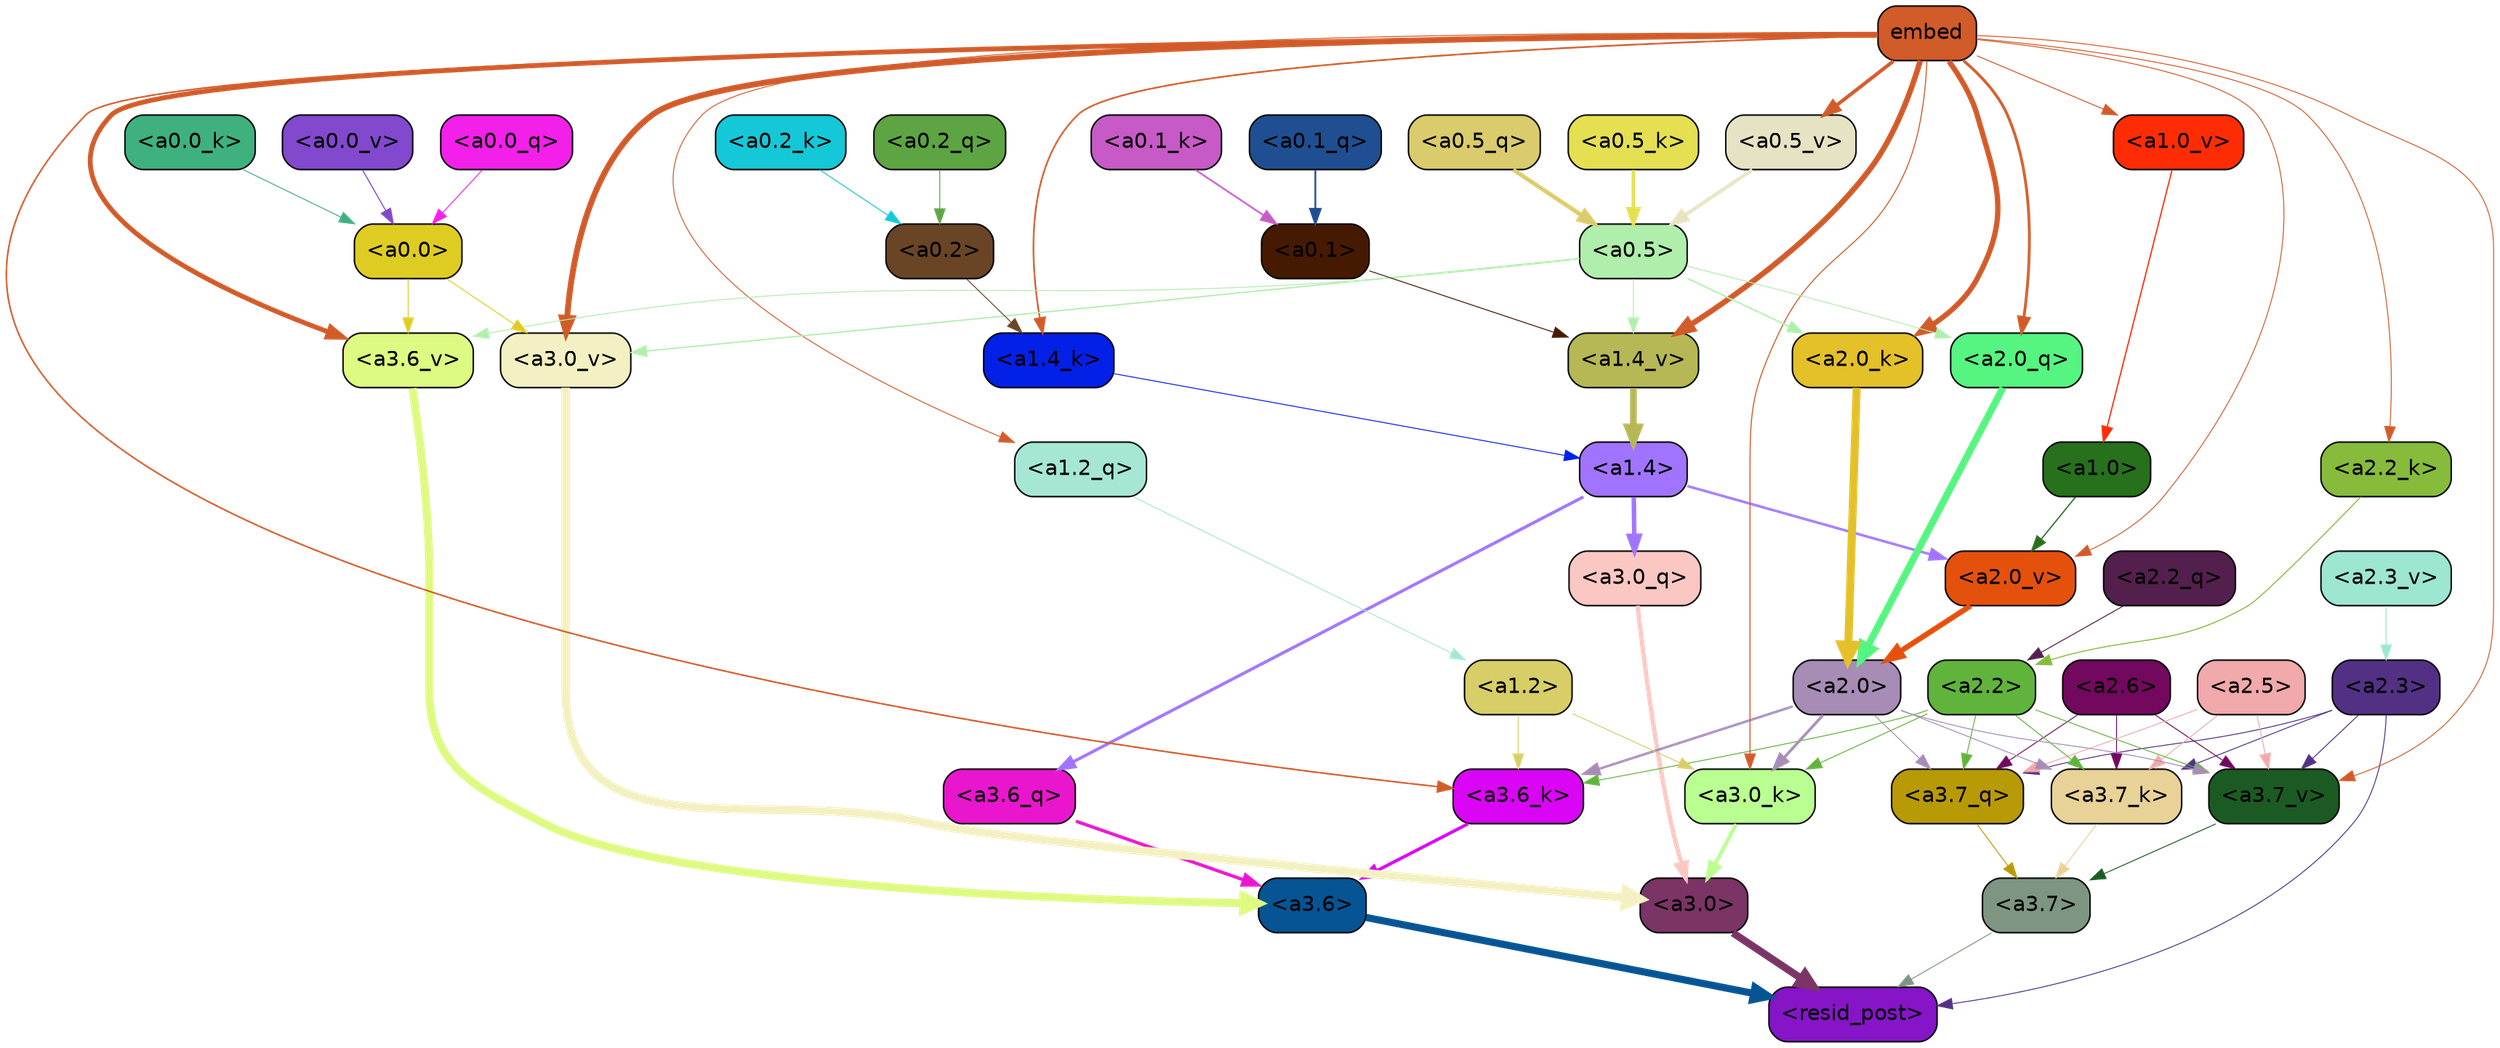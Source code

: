 strict digraph "" {
	graph [bgcolor=transparent,
		layout=dot,
		overlap=false,
		splines=true
	];
	"<a3.7>"	[color=black,
		fillcolor="#7e9582",
		fontname=Helvetica,
		shape=box,
		style="filled, rounded"];
	"<resid_post>"	[color=black,
		fillcolor="#8515c7",
		fontname=Helvetica,
		shape=box,
		style="filled, rounded"];
	"<a3.7>" -> "<resid_post>"	[color="#7e9582",
		penwidth=0.6];
	"<a3.6>"	[color=black,
		fillcolor="#065493",
		fontname=Helvetica,
		shape=box,
		style="filled, rounded"];
	"<a3.6>" -> "<resid_post>"	[color="#065493",
		penwidth=4.751592040061951];
	"<a3.0>"	[color=black,
		fillcolor="#7a3465",
		fontname=Helvetica,
		shape=box,
		style="filled, rounded"];
	"<a3.0>" -> "<resid_post>"	[color="#7a3465",
		penwidth=4.904066681861877];
	"<a2.3>"	[color=black,
		fillcolor="#523185",
		fontname=Helvetica,
		shape=box,
		style="filled, rounded"];
	"<a2.3>" -> "<resid_post>"	[color="#523185",
		penwidth=0.6];
	"<a3.7_q>"	[color=black,
		fillcolor="#b89a06",
		fontname=Helvetica,
		shape=box,
		style="filled, rounded"];
	"<a2.3>" -> "<a3.7_q>"	[color="#523185",
		penwidth=0.6];
	"<a3.7_k>"	[color=black,
		fillcolor="#e9d297",
		fontname=Helvetica,
		shape=box,
		style="filled, rounded"];
	"<a2.3>" -> "<a3.7_k>"	[color="#523185",
		penwidth=0.6];
	"<a3.7_v>"	[color=black,
		fillcolor="#1b5b23",
		fontname=Helvetica,
		shape=box,
		style="filled, rounded"];
	"<a2.3>" -> "<a3.7_v>"	[color="#523185",
		penwidth=0.6];
	"<a3.7_q>" -> "<a3.7>"	[color="#b89a06",
		penwidth=0.6];
	"<a3.6_q>"	[color=black,
		fillcolor="#e916ce",
		fontname=Helvetica,
		shape=box,
		style="filled, rounded"];
	"<a3.6_q>" -> "<a3.6>"	[color="#e916ce",
		penwidth=2.160832464694977];
	"<a3.0_q>"	[color=black,
		fillcolor="#fbc7c3",
		fontname=Helvetica,
		shape=box,
		style="filled, rounded"];
	"<a3.0_q>" -> "<a3.0>"	[color="#fbc7c3",
		penwidth=2.870753765106201];
	"<a3.7_k>" -> "<a3.7>"	[color="#e9d297",
		penwidth=0.6];
	"<a3.6_k>"	[color=black,
		fillcolor="#d905f4",
		fontname=Helvetica,
		shape=box,
		style="filled, rounded"];
	"<a3.6_k>" -> "<a3.6>"	[color="#d905f4",
		penwidth=2.13908451795578];
	"<a3.0_k>"	[color=black,
		fillcolor="#b9ff91",
		fontname=Helvetica,
		shape=box,
		style="filled, rounded"];
	"<a3.0_k>" -> "<a3.0>"	[color="#b9ff91",
		penwidth=2.520303964614868];
	"<a3.7_v>" -> "<a3.7>"	[color="#1b5b23",
		penwidth=0.6];
	"<a3.6_v>"	[color=black,
		fillcolor="#ddfa82",
		fontname=Helvetica,
		shape=box,
		style="filled, rounded"];
	"<a3.6_v>" -> "<a3.6>"	[color="#ddfa82",
		penwidth=5.297133803367615];
	"<a3.0_v>"	[color=black,
		fillcolor="#f3f1c3",
		fontname=Helvetica,
		shape=box,
		style="filled, rounded"];
	"<a3.0_v>" -> "<a3.0>"	[color="#f3f1c3",
		penwidth=5.680712580680847];
	"<a2.6>"	[color=black,
		fillcolor="#73085f",
		fontname=Helvetica,
		shape=box,
		style="filled, rounded"];
	"<a2.6>" -> "<a3.7_q>"	[color="#73085f",
		penwidth=0.6];
	"<a2.6>" -> "<a3.7_k>"	[color="#73085f",
		penwidth=0.6];
	"<a2.6>" -> "<a3.7_v>"	[color="#73085f",
		penwidth=0.6];
	"<a2.5>"	[color=black,
		fillcolor="#f1a9ab",
		fontname=Helvetica,
		shape=box,
		style="filled, rounded"];
	"<a2.5>" -> "<a3.7_q>"	[color="#f1a9ab",
		penwidth=0.6];
	"<a2.5>" -> "<a3.7_k>"	[color="#f1a9ab",
		penwidth=0.6];
	"<a2.5>" -> "<a3.7_v>"	[color="#f1a9ab",
		penwidth=0.6];
	"<a2.2>"	[color=black,
		fillcolor="#61b43b",
		fontname=Helvetica,
		shape=box,
		style="filled, rounded"];
	"<a2.2>" -> "<a3.7_q>"	[color="#61b43b",
		penwidth=0.6];
	"<a2.2>" -> "<a3.7_k>"	[color="#61b43b",
		penwidth=0.6];
	"<a2.2>" -> "<a3.6_k>"	[color="#61b43b",
		penwidth=0.6];
	"<a2.2>" -> "<a3.0_k>"	[color="#61b43b",
		penwidth=0.6];
	"<a2.2>" -> "<a3.7_v>"	[color="#61b43b",
		penwidth=0.6];
	"<a2.0>"	[color=black,
		fillcolor="#a78cb6",
		fontname=Helvetica,
		shape=box,
		style="filled, rounded"];
	"<a2.0>" -> "<a3.7_q>"	[color="#a78cb6",
		penwidth=0.6];
	"<a2.0>" -> "<a3.7_k>"	[color="#a78cb6",
		penwidth=0.6];
	"<a2.0>" -> "<a3.6_k>"	[color="#a78cb6",
		penwidth=1.5897698998451233];
	"<a2.0>" -> "<a3.0_k>"	[color="#a78cb6",
		penwidth=1.8405593037605286];
	"<a2.0>" -> "<a3.7_v>"	[color="#a78cb6",
		penwidth=0.6];
	"<a1.4>"	[color=black,
		fillcolor="#a074fe",
		fontname=Helvetica,
		shape=box,
		style="filled, rounded"];
	"<a1.4>" -> "<a3.6_q>"	[color="#a074fe",
		penwidth=2.038943290710449];
	"<a1.4>" -> "<a3.0_q>"	[color="#a074fe",
		penwidth=2.9756359085440636];
	"<a2.0_v>"	[color=black,
		fillcolor="#e4510c",
		fontname=Helvetica,
		shape=box,
		style="filled, rounded"];
	"<a1.4>" -> "<a2.0_v>"	[color="#a074fe",
		penwidth=1.6503054380882531];
	"<a1.2>"	[color=black,
		fillcolor="#d8ce67",
		fontname=Helvetica,
		shape=box,
		style="filled, rounded"];
	"<a1.2>" -> "<a3.6_k>"	[color="#d8ce67",
		penwidth=0.6];
	"<a1.2>" -> "<a3.0_k>"	[color="#d8ce67",
		penwidth=0.6];
	embed	[color=black,
		fillcolor="#d15b29",
		fontname=Helvetica,
		shape=box,
		style="filled, rounded"];
	embed -> "<a3.6_k>"	[color="#d15b29",
		penwidth=1.046662151813507];
	embed -> "<a3.0_k>"	[color="#d15b29",
		penwidth=0.6800519227981567];
	embed -> "<a3.7_v>"	[color="#d15b29",
		penwidth=0.6];
	embed -> "<a3.6_v>"	[color="#d15b29",
		penwidth=3.1840110421180725];
	embed -> "<a3.0_v>"	[color="#d15b29",
		penwidth=3.9005755856633186];
	"<a2.0_q>"	[color=black,
		fillcolor="#56f480",
		fontname=Helvetica,
		shape=box,
		style="filled, rounded"];
	embed -> "<a2.0_q>"	[color="#d15b29",
		penwidth=1.85904461145401];
	"<a2.2_k>"	[color=black,
		fillcolor="#86bb3c",
		fontname=Helvetica,
		shape=box,
		style="filled, rounded"];
	embed -> "<a2.2_k>"	[color="#d15b29",
		penwidth=0.6];
	"<a2.0_k>"	[color=black,
		fillcolor="#e4c029",
		fontname=Helvetica,
		shape=box,
		style="filled, rounded"];
	embed -> "<a2.0_k>"	[color="#d15b29",
		penwidth=3.5012558698654175];
	embed -> "<a2.0_v>"	[color="#d15b29",
		penwidth=0.6];
	"<a1.2_q>"	[color=black,
		fillcolor="#a5e7d4",
		fontname=Helvetica,
		shape=box,
		style="filled, rounded"];
	embed -> "<a1.2_q>"	[color="#d15b29",
		penwidth=0.6];
	"<a1.4_k>"	[color=black,
		fillcolor="#0320e7",
		fontname=Helvetica,
		shape=box,
		style="filled, rounded"];
	embed -> "<a1.4_k>"	[color="#d15b29",
		penwidth=1.109577551484108];
	"<a1.4_v>"	[color=black,
		fillcolor="#b6b855",
		fontname=Helvetica,
		shape=box,
		style="filled, rounded"];
	embed -> "<a1.4_v>"	[color="#d15b29",
		penwidth=3.6756038665771484];
	"<a1.0_v>"	[color=black,
		fillcolor="#fe2c05",
		fontname=Helvetica,
		shape=box,
		style="filled, rounded"];
	embed -> "<a1.0_v>"	[color="#d15b29",
		penwidth=0.6254805326461792];
	"<a0.5_v>"	[color=black,
		fillcolor="#e6e3c4",
		fontname=Helvetica,
		shape=box,
		style="filled, rounded"];
	embed -> "<a0.5_v>"	[color="#d15b29",
		penwidth=2.386359453201294];
	"<a0.5>"	[color=black,
		fillcolor="#b0eeac",
		fontname=Helvetica,
		shape=box,
		style="filled, rounded"];
	"<a0.5>" -> "<a3.6_v>"	[color="#b0eeac",
		penwidth=0.6];
	"<a0.5>" -> "<a3.0_v>"	[color="#b0eeac",
		penwidth=0.8493617177009583];
	"<a0.5>" -> "<a2.0_q>"	[color="#b0eeac",
		penwidth=0.6];
	"<a0.5>" -> "<a2.0_k>"	[color="#b0eeac",
		penwidth=0.9490888118743896];
	"<a0.5>" -> "<a1.4_v>"	[color="#b0eeac",
		penwidth=0.6066105961799622];
	"<a0.0>"	[color=black,
		fillcolor="#dfcc23",
		fontname=Helvetica,
		shape=box,
		style="filled, rounded"];
	"<a0.0>" -> "<a3.6_v>"	[color="#dfcc23",
		penwidth=0.6];
	"<a0.0>" -> "<a3.0_v>"	[color="#dfcc23",
		penwidth=0.6];
	"<a2.2_q>"	[color=black,
		fillcolor="#53204d",
		fontname=Helvetica,
		shape=box,
		style="filled, rounded"];
	"<a2.2_q>" -> "<a2.2>"	[color="#53204d",
		penwidth=0.6160273104906082];
	"<a2.0_q>" -> "<a2.0>"	[color="#56f480",
		penwidth=4.690633252263069];
	"<a2.2_k>" -> "<a2.2>"	[color="#86bb3c",
		penwidth=0.6862771511077881];
	"<a2.0_k>" -> "<a2.0>"	[color="#e4c029",
		penwidth=5.3401959836483];
	"<a2.3_v>"	[color=black,
		fillcolor="#9de6d2",
		fontname=Helvetica,
		shape=box,
		style="filled, rounded"];
	"<a2.3_v>" -> "<a2.3>"	[color="#9de6d2",
		penwidth=0.6];
	"<a2.0_v>" -> "<a2.0>"	[color="#e4510c",
		penwidth=3.5938978791236877];
	"<a1.0>"	[color=black,
		fillcolor="#27701c",
		fontname=Helvetica,
		shape=box,
		style="filled, rounded"];
	"<a1.0>" -> "<a2.0_v>"	[color="#27701c",
		penwidth=0.8279995210468769];
	"<a1.2_q>" -> "<a1.2>"	[color="#a5e7d4",
		penwidth=0.6];
	"<a1.4_k>" -> "<a1.4>"	[color="#0320e7",
		penwidth=0.6];
	"<a1.4_v>" -> "<a1.4>"	[color="#b6b855",
		penwidth=4.380064785480499];
	"<a1.0_v>" -> "<a1.0>"	[color="#fe2c05",
		penwidth=0.8271287679672241];
	"<a0.2>"	[color=black,
		fillcolor="#694526",
		fontname=Helvetica,
		shape=box,
		style="filled, rounded"];
	"<a0.2>" -> "<a1.4_k>"	[color="#694526",
		penwidth=0.6];
	"<a0.1>"	[color=black,
		fillcolor="#461a01",
		fontname=Helvetica,
		shape=box,
		style="filled, rounded"];
	"<a0.1>" -> "<a1.4_v>"	[color="#461a01",
		penwidth=0.6];
	"<a0.5_q>"	[color=black,
		fillcolor="#dacb6c",
		fontname=Helvetica,
		shape=box,
		style="filled, rounded"];
	"<a0.5_q>" -> "<a0.5>"	[color="#dacb6c",
		penwidth=2.783491373062134];
	"<a0.2_q>"	[color=black,
		fillcolor="#5da542",
		fontname=Helvetica,
		shape=box,
		style="filled, rounded"];
	"<a0.2_q>" -> "<a0.2>"	[color="#5da542",
		penwidth=0.6];
	"<a0.1_q>"	[color=black,
		fillcolor="#1f4f92",
		fontname=Helvetica,
		shape=box,
		style="filled, rounded"];
	"<a0.1_q>" -> "<a0.1>"	[color="#1f4f92",
		penwidth=1.1970256567001343];
	"<a0.0_q>"	[color=black,
		fillcolor="#f220e9",
		fontname=Helvetica,
		shape=box,
		style="filled, rounded"];
	"<a0.0_q>" -> "<a0.0>"	[color="#f220e9",
		penwidth=0.6];
	"<a0.5_k>"	[color=black,
		fillcolor="#e4e052",
		fontname=Helvetica,
		shape=box,
		style="filled, rounded"];
	"<a0.5_k>" -> "<a0.5>"	[color="#e4e052",
		penwidth=2.3484413623809814];
	"<a0.2_k>"	[color=black,
		fillcolor="#14c8d7",
		fontname=Helvetica,
		shape=box,
		style="filled, rounded"];
	"<a0.2_k>" -> "<a0.2>"	[color="#14c8d7",
		penwidth=0.6];
	"<a0.1_k>"	[color=black,
		fillcolor="#c75ac6",
		fontname=Helvetica,
		shape=box,
		style="filled, rounded"];
	"<a0.1_k>" -> "<a0.1>"	[color="#c75ac6",
		penwidth=1.1292529106140137];
	"<a0.0_k>"	[color=black,
		fillcolor="#3eb17f",
		fontname=Helvetica,
		shape=box,
		style="filled, rounded"];
	"<a0.0_k>" -> "<a0.0>"	[color="#3eb17f",
		penwidth=0.6];
	"<a0.5_v>" -> "<a0.5>"	[color="#e6e3c4",
		penwidth=2.4365723617374897];
	"<a0.0_v>"	[color=black,
		fillcolor="#8248cd",
		fontname=Helvetica,
		shape=box,
		style="filled, rounded"];
	"<a0.0_v>" -> "<a0.0>"	[color="#8248cd",
		penwidth=0.6885303854942322];
}
